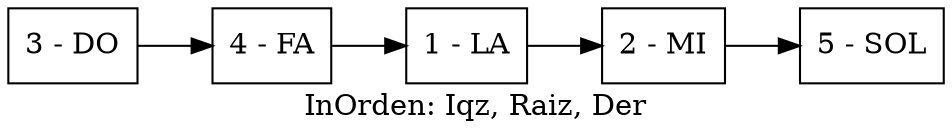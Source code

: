 digraph G {rankdir=LR;label="InOrden: Iqz, Raiz, Der";node[shape=box];
nodo3 [ label ="3 - DO"];
nodo4 [ label ="4 - FA"];
nodo1 [ label ="1 - LA"];
nodo2 [ label ="2 - MI"];
nodo5 [ label ="5 - SOL"];
nodo3-> nodo4
nodo4-> nodo1
nodo1-> nodo2
nodo2-> nodo5
}